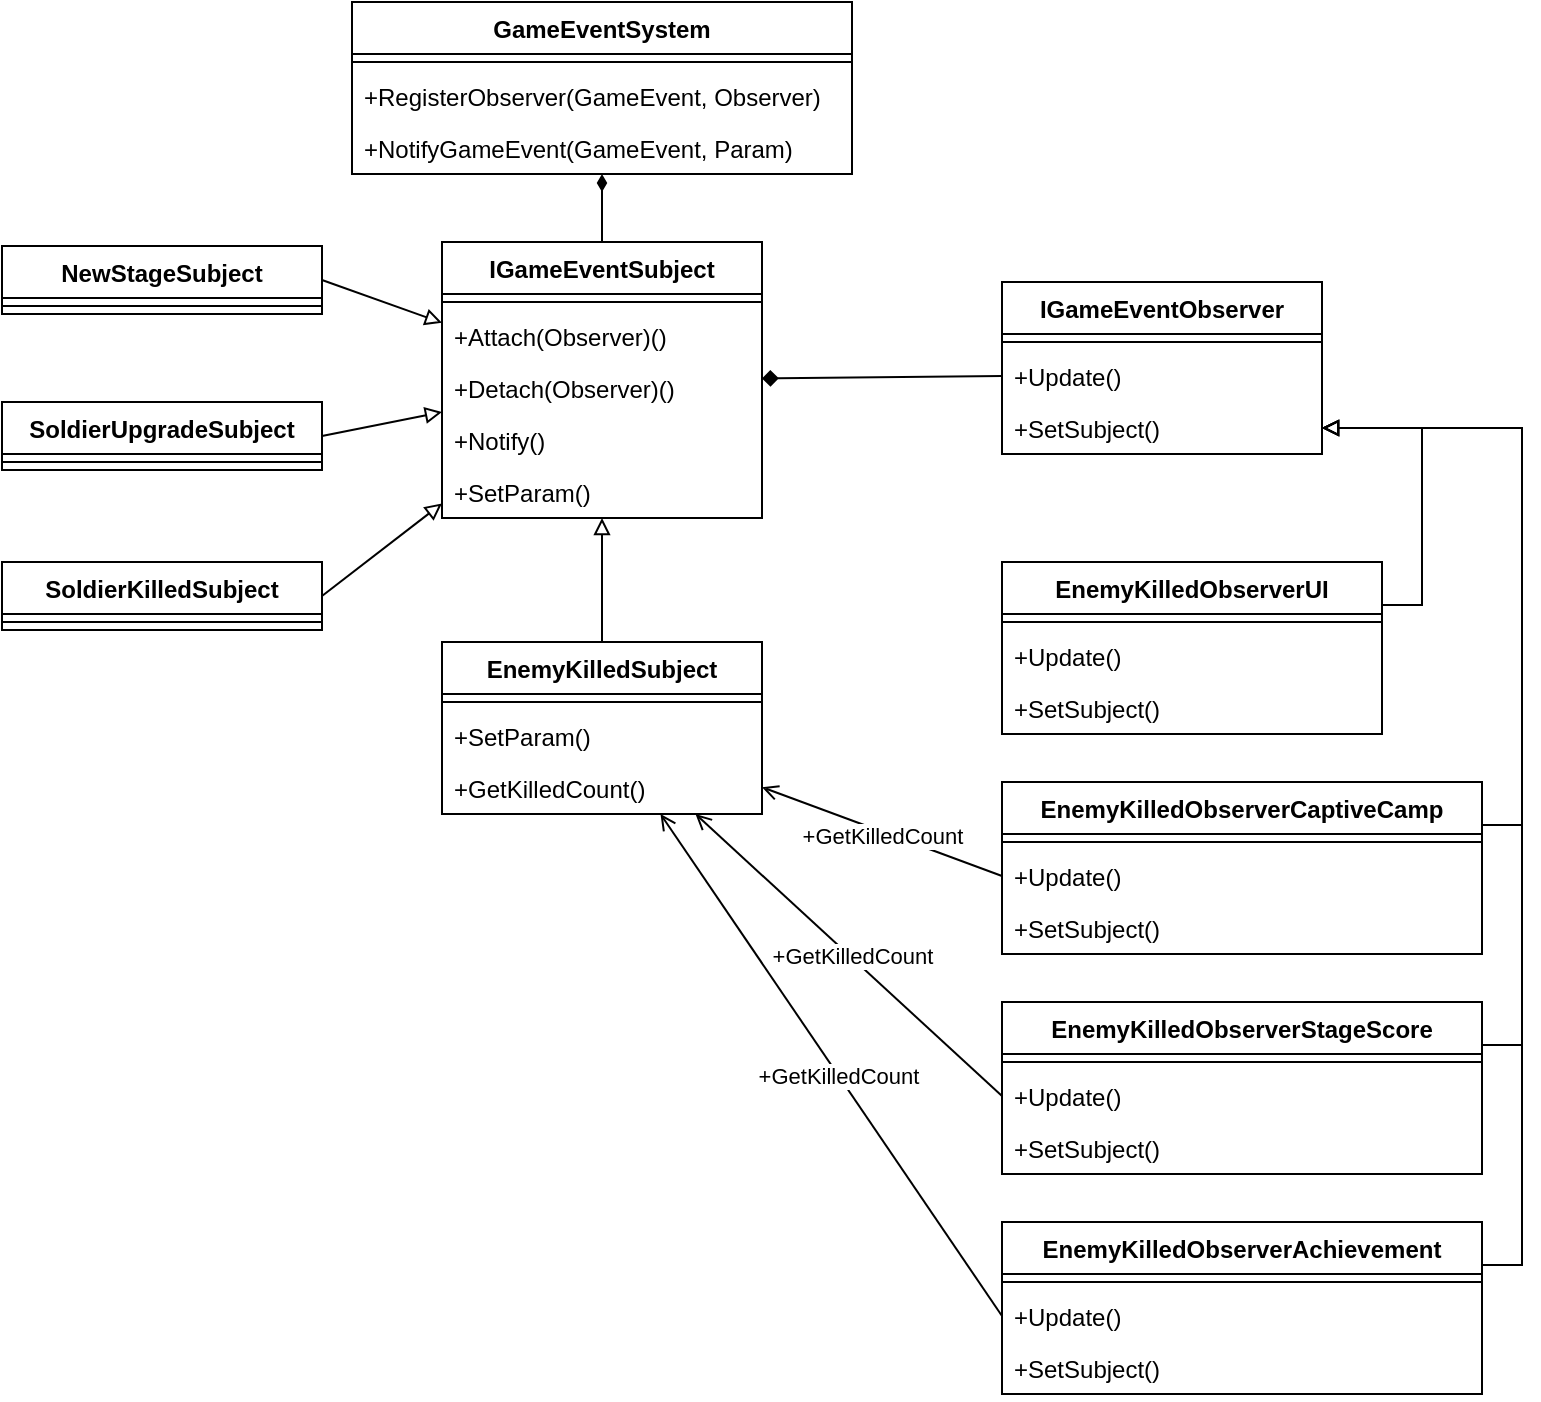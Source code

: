 <mxfile version="22.1.11" type="device">
  <diagram name="第 1 页" id="_roWc6ApgbMvpf_wHrHL">
    <mxGraphModel dx="1434" dy="844" grid="1" gridSize="10" guides="1" tooltips="1" connect="1" arrows="1" fold="1" page="1" pageScale="1" pageWidth="827" pageHeight="1169" math="0" shadow="0">
      <root>
        <mxCell id="0" />
        <mxCell id="1" parent="0" />
        <mxCell id="r-kizEp7jK_bneN0X2uV-64" style="edgeStyle=none;rounded=0;orthogonalLoop=1;jettySize=auto;html=1;exitX=0.5;exitY=0;exitDx=0;exitDy=0;endArrow=diamondThin;endFill=1;" edge="1" parent="1" source="r-kizEp7jK_bneN0X2uV-1" target="r-kizEp7jK_bneN0X2uV-37">
          <mxGeometry relative="1" as="geometry" />
        </mxCell>
        <mxCell id="r-kizEp7jK_bneN0X2uV-1" value="IGameEventSubject" style="swimlane;fontStyle=1;align=center;verticalAlign=top;childLayout=stackLayout;horizontal=1;startSize=26;horizontalStack=0;resizeParent=1;resizeParentMax=0;resizeLast=0;collapsible=1;marginBottom=0;whiteSpace=wrap;html=1;" vertex="1" parent="1">
          <mxGeometry x="240" y="320" width="160" height="138" as="geometry" />
        </mxCell>
        <mxCell id="r-kizEp7jK_bneN0X2uV-3" value="" style="line;strokeWidth=1;fillColor=none;align=left;verticalAlign=middle;spacingTop=-1;spacingLeft=3;spacingRight=3;rotatable=0;labelPosition=right;points=[];portConstraint=eastwest;strokeColor=inherit;" vertex="1" parent="r-kizEp7jK_bneN0X2uV-1">
          <mxGeometry y="26" width="160" height="8" as="geometry" />
        </mxCell>
        <mxCell id="r-kizEp7jK_bneN0X2uV-4" value="+Attach(Observer)()" style="text;strokeColor=none;fillColor=none;align=left;verticalAlign=top;spacingLeft=4;spacingRight=4;overflow=hidden;rotatable=0;points=[[0,0.5],[1,0.5]];portConstraint=eastwest;whiteSpace=wrap;html=1;" vertex="1" parent="r-kizEp7jK_bneN0X2uV-1">
          <mxGeometry y="34" width="160" height="26" as="geometry" />
        </mxCell>
        <mxCell id="r-kizEp7jK_bneN0X2uV-5" value="+Detach(Observer)()" style="text;strokeColor=none;fillColor=none;align=left;verticalAlign=top;spacingLeft=4;spacingRight=4;overflow=hidden;rotatable=0;points=[[0,0.5],[1,0.5]];portConstraint=eastwest;whiteSpace=wrap;html=1;" vertex="1" parent="r-kizEp7jK_bneN0X2uV-1">
          <mxGeometry y="60" width="160" height="26" as="geometry" />
        </mxCell>
        <mxCell id="r-kizEp7jK_bneN0X2uV-6" value="+Notify()" style="text;strokeColor=none;fillColor=none;align=left;verticalAlign=top;spacingLeft=4;spacingRight=4;overflow=hidden;rotatable=0;points=[[0,0.5],[1,0.5]];portConstraint=eastwest;whiteSpace=wrap;html=1;" vertex="1" parent="r-kizEp7jK_bneN0X2uV-1">
          <mxGeometry y="86" width="160" height="26" as="geometry" />
        </mxCell>
        <mxCell id="r-kizEp7jK_bneN0X2uV-7" value="+SetParam()" style="text;strokeColor=none;fillColor=none;align=left;verticalAlign=top;spacingLeft=4;spacingRight=4;overflow=hidden;rotatable=0;points=[[0,0.5],[1,0.5]];portConstraint=eastwest;whiteSpace=wrap;html=1;" vertex="1" parent="r-kizEp7jK_bneN0X2uV-1">
          <mxGeometry y="112" width="160" height="26" as="geometry" />
        </mxCell>
        <mxCell id="r-kizEp7jK_bneN0X2uV-60" style="edgeStyle=none;rounded=0;orthogonalLoop=1;jettySize=auto;html=1;exitX=0.5;exitY=0;exitDx=0;exitDy=0;endArrow=block;endFill=0;" edge="1" parent="1" source="r-kizEp7jK_bneN0X2uV-8" target="r-kizEp7jK_bneN0X2uV-1">
          <mxGeometry relative="1" as="geometry" />
        </mxCell>
        <mxCell id="r-kizEp7jK_bneN0X2uV-8" value="EnemyKilledSubject" style="swimlane;fontStyle=1;align=center;verticalAlign=top;childLayout=stackLayout;horizontal=1;startSize=26;horizontalStack=0;resizeParent=1;resizeParentMax=0;resizeLast=0;collapsible=1;marginBottom=0;whiteSpace=wrap;html=1;" vertex="1" parent="1">
          <mxGeometry x="240" y="520" width="160" height="86" as="geometry" />
        </mxCell>
        <mxCell id="r-kizEp7jK_bneN0X2uV-9" value="" style="line;strokeWidth=1;fillColor=none;align=left;verticalAlign=middle;spacingTop=-1;spacingLeft=3;spacingRight=3;rotatable=0;labelPosition=right;points=[];portConstraint=eastwest;strokeColor=inherit;" vertex="1" parent="r-kizEp7jK_bneN0X2uV-8">
          <mxGeometry y="26" width="160" height="8" as="geometry" />
        </mxCell>
        <mxCell id="r-kizEp7jK_bneN0X2uV-13" value="+SetParam()" style="text;strokeColor=none;fillColor=none;align=left;verticalAlign=top;spacingLeft=4;spacingRight=4;overflow=hidden;rotatable=0;points=[[0,0.5],[1,0.5]];portConstraint=eastwest;whiteSpace=wrap;html=1;" vertex="1" parent="r-kizEp7jK_bneN0X2uV-8">
          <mxGeometry y="34" width="160" height="26" as="geometry" />
        </mxCell>
        <mxCell id="r-kizEp7jK_bneN0X2uV-14" value="+GetKilledCount()" style="text;strokeColor=none;fillColor=none;align=left;verticalAlign=top;spacingLeft=4;spacingRight=4;overflow=hidden;rotatable=0;points=[[0,0.5],[1,0.5]];portConstraint=eastwest;whiteSpace=wrap;html=1;" vertex="1" parent="r-kizEp7jK_bneN0X2uV-8">
          <mxGeometry y="60" width="160" height="26" as="geometry" />
        </mxCell>
        <mxCell id="r-kizEp7jK_bneN0X2uV-15" value="IGameEventObserver" style="swimlane;fontStyle=1;align=center;verticalAlign=top;childLayout=stackLayout;horizontal=1;startSize=26;horizontalStack=0;resizeParent=1;resizeParentMax=0;resizeLast=0;collapsible=1;marginBottom=0;whiteSpace=wrap;html=1;" vertex="1" parent="1">
          <mxGeometry x="520" y="340" width="160" height="86" as="geometry" />
        </mxCell>
        <mxCell id="r-kizEp7jK_bneN0X2uV-17" value="" style="line;strokeWidth=1;fillColor=none;align=left;verticalAlign=middle;spacingTop=-1;spacingLeft=3;spacingRight=3;rotatable=0;labelPosition=right;points=[];portConstraint=eastwest;strokeColor=inherit;" vertex="1" parent="r-kizEp7jK_bneN0X2uV-15">
          <mxGeometry y="26" width="160" height="8" as="geometry" />
        </mxCell>
        <mxCell id="r-kizEp7jK_bneN0X2uV-18" value="+Update()" style="text;strokeColor=none;fillColor=none;align=left;verticalAlign=top;spacingLeft=4;spacingRight=4;overflow=hidden;rotatable=0;points=[[0,0.5],[1,0.5]];portConstraint=eastwest;whiteSpace=wrap;html=1;" vertex="1" parent="r-kizEp7jK_bneN0X2uV-15">
          <mxGeometry y="34" width="160" height="26" as="geometry" />
        </mxCell>
        <mxCell id="r-kizEp7jK_bneN0X2uV-19" value="+SetSubject()" style="text;strokeColor=none;fillColor=none;align=left;verticalAlign=top;spacingLeft=4;spacingRight=4;overflow=hidden;rotatable=0;points=[[0,0.5],[1,0.5]];portConstraint=eastwest;whiteSpace=wrap;html=1;" vertex="1" parent="r-kizEp7jK_bneN0X2uV-15">
          <mxGeometry y="60" width="160" height="26" as="geometry" />
        </mxCell>
        <mxCell id="r-kizEp7jK_bneN0X2uV-20" value="EnemyKilledObserverUI" style="swimlane;fontStyle=1;align=center;verticalAlign=top;childLayout=stackLayout;horizontal=1;startSize=26;horizontalStack=0;resizeParent=1;resizeParentMax=0;resizeLast=0;collapsible=1;marginBottom=0;whiteSpace=wrap;html=1;" vertex="1" parent="1">
          <mxGeometry x="520" y="480" width="190" height="86" as="geometry" />
        </mxCell>
        <mxCell id="r-kizEp7jK_bneN0X2uV-21" value="" style="line;strokeWidth=1;fillColor=none;align=left;verticalAlign=middle;spacingTop=-1;spacingLeft=3;spacingRight=3;rotatable=0;labelPosition=right;points=[];portConstraint=eastwest;strokeColor=inherit;" vertex="1" parent="r-kizEp7jK_bneN0X2uV-20">
          <mxGeometry y="26" width="190" height="8" as="geometry" />
        </mxCell>
        <mxCell id="r-kizEp7jK_bneN0X2uV-22" value="+Update()" style="text;strokeColor=none;fillColor=none;align=left;verticalAlign=top;spacingLeft=4;spacingRight=4;overflow=hidden;rotatable=0;points=[[0,0.5],[1,0.5]];portConstraint=eastwest;whiteSpace=wrap;html=1;" vertex="1" parent="r-kizEp7jK_bneN0X2uV-20">
          <mxGeometry y="34" width="190" height="26" as="geometry" />
        </mxCell>
        <mxCell id="r-kizEp7jK_bneN0X2uV-23" value="+SetSubject()" style="text;strokeColor=none;fillColor=none;align=left;verticalAlign=top;spacingLeft=4;spacingRight=4;overflow=hidden;rotatable=0;points=[[0,0.5],[1,0.5]];portConstraint=eastwest;whiteSpace=wrap;html=1;" vertex="1" parent="r-kizEp7jK_bneN0X2uV-20">
          <mxGeometry y="60" width="190" height="26" as="geometry" />
        </mxCell>
        <mxCell id="r-kizEp7jK_bneN0X2uV-53" style="edgeStyle=orthogonalEdgeStyle;rounded=0;orthogonalLoop=1;jettySize=auto;html=1;exitX=1;exitY=0.25;exitDx=0;exitDy=0;entryX=1;entryY=0.5;entryDx=0;entryDy=0;endArrow=block;endFill=0;" edge="1" parent="1" source="r-kizEp7jK_bneN0X2uV-24" target="r-kizEp7jK_bneN0X2uV-19">
          <mxGeometry relative="1" as="geometry" />
        </mxCell>
        <mxCell id="r-kizEp7jK_bneN0X2uV-24" value="EnemyKilledObserverCaptiveCamp" style="swimlane;fontStyle=1;align=center;verticalAlign=top;childLayout=stackLayout;horizontal=1;startSize=26;horizontalStack=0;resizeParent=1;resizeParentMax=0;resizeLast=0;collapsible=1;marginBottom=0;whiteSpace=wrap;html=1;" vertex="1" parent="1">
          <mxGeometry x="520" y="590" width="240" height="86" as="geometry" />
        </mxCell>
        <mxCell id="r-kizEp7jK_bneN0X2uV-25" value="" style="line;strokeWidth=1;fillColor=none;align=left;verticalAlign=middle;spacingTop=-1;spacingLeft=3;spacingRight=3;rotatable=0;labelPosition=right;points=[];portConstraint=eastwest;strokeColor=inherit;" vertex="1" parent="r-kizEp7jK_bneN0X2uV-24">
          <mxGeometry y="26" width="240" height="8" as="geometry" />
        </mxCell>
        <mxCell id="r-kizEp7jK_bneN0X2uV-26" value="+Update()" style="text;strokeColor=none;fillColor=none;align=left;verticalAlign=top;spacingLeft=4;spacingRight=4;overflow=hidden;rotatable=0;points=[[0,0.5],[1,0.5]];portConstraint=eastwest;whiteSpace=wrap;html=1;" vertex="1" parent="r-kizEp7jK_bneN0X2uV-24">
          <mxGeometry y="34" width="240" height="26" as="geometry" />
        </mxCell>
        <mxCell id="r-kizEp7jK_bneN0X2uV-27" value="+SetSubject()" style="text;strokeColor=none;fillColor=none;align=left;verticalAlign=top;spacingLeft=4;spacingRight=4;overflow=hidden;rotatable=0;points=[[0,0.5],[1,0.5]];portConstraint=eastwest;whiteSpace=wrap;html=1;" vertex="1" parent="r-kizEp7jK_bneN0X2uV-24">
          <mxGeometry y="60" width="240" height="26" as="geometry" />
        </mxCell>
        <mxCell id="r-kizEp7jK_bneN0X2uV-54" style="edgeStyle=orthogonalEdgeStyle;rounded=0;orthogonalLoop=1;jettySize=auto;html=1;exitX=1;exitY=0.25;exitDx=0;exitDy=0;entryX=1;entryY=0.5;entryDx=0;entryDy=0;endArrow=block;endFill=0;" edge="1" parent="1" source="r-kizEp7jK_bneN0X2uV-28" target="r-kizEp7jK_bneN0X2uV-19">
          <mxGeometry relative="1" as="geometry" />
        </mxCell>
        <mxCell id="r-kizEp7jK_bneN0X2uV-28" value="EnemyKilledObserverStageScore" style="swimlane;fontStyle=1;align=center;verticalAlign=top;childLayout=stackLayout;horizontal=1;startSize=26;horizontalStack=0;resizeParent=1;resizeParentMax=0;resizeLast=0;collapsible=1;marginBottom=0;whiteSpace=wrap;html=1;" vertex="1" parent="1">
          <mxGeometry x="520" y="700" width="240" height="86" as="geometry" />
        </mxCell>
        <mxCell id="r-kizEp7jK_bneN0X2uV-29" value="" style="line;strokeWidth=1;fillColor=none;align=left;verticalAlign=middle;spacingTop=-1;spacingLeft=3;spacingRight=3;rotatable=0;labelPosition=right;points=[];portConstraint=eastwest;strokeColor=inherit;" vertex="1" parent="r-kizEp7jK_bneN0X2uV-28">
          <mxGeometry y="26" width="240" height="8" as="geometry" />
        </mxCell>
        <mxCell id="r-kizEp7jK_bneN0X2uV-30" value="+Update()" style="text;strokeColor=none;fillColor=none;align=left;verticalAlign=top;spacingLeft=4;spacingRight=4;overflow=hidden;rotatable=0;points=[[0,0.5],[1,0.5]];portConstraint=eastwest;whiteSpace=wrap;html=1;" vertex="1" parent="r-kizEp7jK_bneN0X2uV-28">
          <mxGeometry y="34" width="240" height="26" as="geometry" />
        </mxCell>
        <mxCell id="r-kizEp7jK_bneN0X2uV-31" value="+SetSubject()" style="text;strokeColor=none;fillColor=none;align=left;verticalAlign=top;spacingLeft=4;spacingRight=4;overflow=hidden;rotatable=0;points=[[0,0.5],[1,0.5]];portConstraint=eastwest;whiteSpace=wrap;html=1;" vertex="1" parent="r-kizEp7jK_bneN0X2uV-28">
          <mxGeometry y="60" width="240" height="26" as="geometry" />
        </mxCell>
        <mxCell id="r-kizEp7jK_bneN0X2uV-56" style="edgeStyle=orthogonalEdgeStyle;rounded=0;orthogonalLoop=1;jettySize=auto;html=1;exitX=1;exitY=0.25;exitDx=0;exitDy=0;endArrow=block;endFill=0;" edge="1" parent="1" source="r-kizEp7jK_bneN0X2uV-32" target="r-kizEp7jK_bneN0X2uV-19">
          <mxGeometry relative="1" as="geometry" />
        </mxCell>
        <mxCell id="r-kizEp7jK_bneN0X2uV-32" value="EnemyKilledObserverAchievement" style="swimlane;fontStyle=1;align=center;verticalAlign=top;childLayout=stackLayout;horizontal=1;startSize=26;horizontalStack=0;resizeParent=1;resizeParentMax=0;resizeLast=0;collapsible=1;marginBottom=0;whiteSpace=wrap;html=1;" vertex="1" parent="1">
          <mxGeometry x="520" y="810" width="240" height="86" as="geometry" />
        </mxCell>
        <mxCell id="r-kizEp7jK_bneN0X2uV-33" value="" style="line;strokeWidth=1;fillColor=none;align=left;verticalAlign=middle;spacingTop=-1;spacingLeft=3;spacingRight=3;rotatable=0;labelPosition=right;points=[];portConstraint=eastwest;strokeColor=inherit;" vertex="1" parent="r-kizEp7jK_bneN0X2uV-32">
          <mxGeometry y="26" width="240" height="8" as="geometry" />
        </mxCell>
        <mxCell id="r-kizEp7jK_bneN0X2uV-34" value="+Update()" style="text;strokeColor=none;fillColor=none;align=left;verticalAlign=top;spacingLeft=4;spacingRight=4;overflow=hidden;rotatable=0;points=[[0,0.5],[1,0.5]];portConstraint=eastwest;whiteSpace=wrap;html=1;" vertex="1" parent="r-kizEp7jK_bneN0X2uV-32">
          <mxGeometry y="34" width="240" height="26" as="geometry" />
        </mxCell>
        <mxCell id="r-kizEp7jK_bneN0X2uV-35" value="+SetSubject()" style="text;strokeColor=none;fillColor=none;align=left;verticalAlign=top;spacingLeft=4;spacingRight=4;overflow=hidden;rotatable=0;points=[[0,0.5],[1,0.5]];portConstraint=eastwest;whiteSpace=wrap;html=1;" vertex="1" parent="r-kizEp7jK_bneN0X2uV-32">
          <mxGeometry y="60" width="240" height="26" as="geometry" />
        </mxCell>
        <mxCell id="r-kizEp7jK_bneN0X2uV-37" value="GameEventSystem" style="swimlane;fontStyle=1;align=center;verticalAlign=top;childLayout=stackLayout;horizontal=1;startSize=26;horizontalStack=0;resizeParent=1;resizeParentMax=0;resizeLast=0;collapsible=1;marginBottom=0;whiteSpace=wrap;html=1;" vertex="1" parent="1">
          <mxGeometry x="195" y="200" width="250" height="86" as="geometry" />
        </mxCell>
        <mxCell id="r-kizEp7jK_bneN0X2uV-39" value="" style="line;strokeWidth=1;fillColor=none;align=left;verticalAlign=middle;spacingTop=-1;spacingLeft=3;spacingRight=3;rotatable=0;labelPosition=right;points=[];portConstraint=eastwest;strokeColor=inherit;" vertex="1" parent="r-kizEp7jK_bneN0X2uV-37">
          <mxGeometry y="26" width="250" height="8" as="geometry" />
        </mxCell>
        <mxCell id="r-kizEp7jK_bneN0X2uV-40" value="+RegisterObserver(GameEvent, Observer)" style="text;strokeColor=none;fillColor=none;align=left;verticalAlign=top;spacingLeft=4;spacingRight=4;overflow=hidden;rotatable=0;points=[[0,0.5],[1,0.5]];portConstraint=eastwest;whiteSpace=wrap;html=1;" vertex="1" parent="r-kizEp7jK_bneN0X2uV-37">
          <mxGeometry y="34" width="250" height="26" as="geometry" />
        </mxCell>
        <mxCell id="r-kizEp7jK_bneN0X2uV-41" value="+NotifyGameEvent(GameEvent, Param)" style="text;strokeColor=none;fillColor=none;align=left;verticalAlign=top;spacingLeft=4;spacingRight=4;overflow=hidden;rotatable=0;points=[[0,0.5],[1,0.5]];portConstraint=eastwest;whiteSpace=wrap;html=1;" vertex="1" parent="r-kizEp7jK_bneN0X2uV-37">
          <mxGeometry y="60" width="250" height="26" as="geometry" />
        </mxCell>
        <mxCell id="r-kizEp7jK_bneN0X2uV-61" style="edgeStyle=none;rounded=0;orthogonalLoop=1;jettySize=auto;html=1;exitX=1;exitY=0.5;exitDx=0;exitDy=0;endArrow=block;endFill=0;" edge="1" parent="1" source="r-kizEp7jK_bneN0X2uV-42" target="r-kizEp7jK_bneN0X2uV-1">
          <mxGeometry relative="1" as="geometry" />
        </mxCell>
        <mxCell id="r-kizEp7jK_bneN0X2uV-42" value="NewStageSubject" style="swimlane;fontStyle=1;align=center;verticalAlign=top;childLayout=stackLayout;horizontal=1;startSize=26;horizontalStack=0;resizeParent=1;resizeParentMax=0;resizeLast=0;collapsible=1;marginBottom=0;whiteSpace=wrap;html=1;" vertex="1" parent="1">
          <mxGeometry x="20" y="322" width="160" height="34" as="geometry" />
        </mxCell>
        <mxCell id="r-kizEp7jK_bneN0X2uV-44" value="" style="line;strokeWidth=1;fillColor=none;align=left;verticalAlign=middle;spacingTop=-1;spacingLeft=3;spacingRight=3;rotatable=0;labelPosition=right;points=[];portConstraint=eastwest;strokeColor=inherit;" vertex="1" parent="r-kizEp7jK_bneN0X2uV-42">
          <mxGeometry y="26" width="160" height="8" as="geometry" />
        </mxCell>
        <mxCell id="r-kizEp7jK_bneN0X2uV-62" style="edgeStyle=none;rounded=0;orthogonalLoop=1;jettySize=auto;html=1;exitX=1;exitY=0.5;exitDx=0;exitDy=0;endArrow=block;endFill=0;" edge="1" parent="1" source="r-kizEp7jK_bneN0X2uV-46" target="r-kizEp7jK_bneN0X2uV-1">
          <mxGeometry relative="1" as="geometry" />
        </mxCell>
        <mxCell id="r-kizEp7jK_bneN0X2uV-46" value="SoldierUpgradeSubject" style="swimlane;fontStyle=1;align=center;verticalAlign=top;childLayout=stackLayout;horizontal=1;startSize=26;horizontalStack=0;resizeParent=1;resizeParentMax=0;resizeLast=0;collapsible=1;marginBottom=0;whiteSpace=wrap;html=1;" vertex="1" parent="1">
          <mxGeometry x="20" y="400" width="160" height="34" as="geometry" />
        </mxCell>
        <mxCell id="r-kizEp7jK_bneN0X2uV-47" value="" style="line;strokeWidth=1;fillColor=none;align=left;verticalAlign=middle;spacingTop=-1;spacingLeft=3;spacingRight=3;rotatable=0;labelPosition=right;points=[];portConstraint=eastwest;strokeColor=inherit;" vertex="1" parent="r-kizEp7jK_bneN0X2uV-46">
          <mxGeometry y="26" width="160" height="8" as="geometry" />
        </mxCell>
        <mxCell id="r-kizEp7jK_bneN0X2uV-63" style="edgeStyle=none;rounded=0;orthogonalLoop=1;jettySize=auto;html=1;exitX=1;exitY=0.5;exitDx=0;exitDy=0;endArrow=block;endFill=0;" edge="1" parent="1" source="r-kizEp7jK_bneN0X2uV-48" target="r-kizEp7jK_bneN0X2uV-1">
          <mxGeometry relative="1" as="geometry" />
        </mxCell>
        <mxCell id="r-kizEp7jK_bneN0X2uV-48" value="SoldierKilledSubject" style="swimlane;fontStyle=1;align=center;verticalAlign=top;childLayout=stackLayout;horizontal=1;startSize=26;horizontalStack=0;resizeParent=1;resizeParentMax=0;resizeLast=0;collapsible=1;marginBottom=0;whiteSpace=wrap;html=1;" vertex="1" parent="1">
          <mxGeometry x="20" y="480" width="160" height="34" as="geometry" />
        </mxCell>
        <mxCell id="r-kizEp7jK_bneN0X2uV-49" value="" style="line;strokeWidth=1;fillColor=none;align=left;verticalAlign=middle;spacingTop=-1;spacingLeft=3;spacingRight=3;rotatable=0;labelPosition=right;points=[];portConstraint=eastwest;strokeColor=inherit;" vertex="1" parent="r-kizEp7jK_bneN0X2uV-48">
          <mxGeometry y="26" width="160" height="8" as="geometry" />
        </mxCell>
        <mxCell id="r-kizEp7jK_bneN0X2uV-51" style="edgeStyle=orthogonalEdgeStyle;rounded=0;orthogonalLoop=1;jettySize=auto;html=1;exitX=1;exitY=0.5;exitDx=0;exitDy=0;entryX=1;entryY=0.25;entryDx=0;entryDy=0;startArrow=block;startFill=0;endArrow=none;endFill=0;" edge="1" parent="1" source="r-kizEp7jK_bneN0X2uV-19" target="r-kizEp7jK_bneN0X2uV-20">
          <mxGeometry relative="1" as="geometry" />
        </mxCell>
        <mxCell id="r-kizEp7jK_bneN0X2uV-57" style="edgeStyle=none;rounded=0;orthogonalLoop=1;jettySize=auto;html=1;exitX=0;exitY=0.5;exitDx=0;exitDy=0;endArrow=open;endFill=0;" edge="1" parent="1" source="r-kizEp7jK_bneN0X2uV-34" target="r-kizEp7jK_bneN0X2uV-8">
          <mxGeometry relative="1" as="geometry" />
        </mxCell>
        <mxCell id="r-kizEp7jK_bneN0X2uV-70" value="+GetKilledCount" style="edgeLabel;html=1;align=center;verticalAlign=middle;resizable=0;points=[];" vertex="1" connectable="0" parent="r-kizEp7jK_bneN0X2uV-57">
          <mxGeometry x="-0.037" relative="1" as="geometry">
            <mxPoint as="offset" />
          </mxGeometry>
        </mxCell>
        <mxCell id="r-kizEp7jK_bneN0X2uV-58" style="edgeStyle=none;rounded=0;orthogonalLoop=1;jettySize=auto;html=1;exitX=0;exitY=0.5;exitDx=0;exitDy=0;endArrow=open;endFill=0;" edge="1" parent="1" source="r-kizEp7jK_bneN0X2uV-30" target="r-kizEp7jK_bneN0X2uV-8">
          <mxGeometry relative="1" as="geometry" />
        </mxCell>
        <mxCell id="r-kizEp7jK_bneN0X2uV-69" value="+GetKilledCount" style="edgeLabel;html=1;align=center;verticalAlign=middle;resizable=0;points=[];" vertex="1" connectable="0" parent="r-kizEp7jK_bneN0X2uV-58">
          <mxGeometry x="0.048" y="3" relative="1" as="geometry">
            <mxPoint x="7" y="1" as="offset" />
          </mxGeometry>
        </mxCell>
        <mxCell id="r-kizEp7jK_bneN0X2uV-59" style="edgeStyle=none;rounded=0;orthogonalLoop=1;jettySize=auto;html=1;exitX=0;exitY=0.5;exitDx=0;exitDy=0;endArrow=open;endFill=0;" edge="1" parent="1" source="r-kizEp7jK_bneN0X2uV-26" target="r-kizEp7jK_bneN0X2uV-8">
          <mxGeometry relative="1" as="geometry" />
        </mxCell>
        <mxCell id="r-kizEp7jK_bneN0X2uV-68" value="+GetKilledCount" style="edgeLabel;html=1;align=center;verticalAlign=middle;resizable=0;points=[];" vertex="1" connectable="0" parent="r-kizEp7jK_bneN0X2uV-59">
          <mxGeometry x="-0.012" y="2" relative="1" as="geometry">
            <mxPoint as="offset" />
          </mxGeometry>
        </mxCell>
        <mxCell id="r-kizEp7jK_bneN0X2uV-65" style="edgeStyle=none;rounded=0;orthogonalLoop=1;jettySize=auto;html=1;exitX=0;exitY=0.5;exitDx=0;exitDy=0;endArrow=diamond;endFill=1;" edge="1" parent="1" source="r-kizEp7jK_bneN0X2uV-18" target="r-kizEp7jK_bneN0X2uV-1">
          <mxGeometry relative="1" as="geometry" />
        </mxCell>
      </root>
    </mxGraphModel>
  </diagram>
</mxfile>
